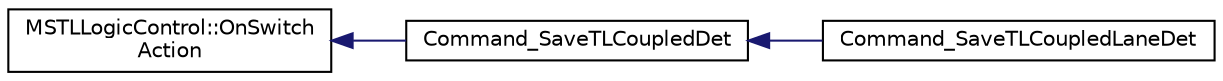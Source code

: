 digraph "Graphical Class Hierarchy"
{
  edge [fontname="Helvetica",fontsize="10",labelfontname="Helvetica",labelfontsize="10"];
  node [fontname="Helvetica",fontsize="10",shape=record];
  rankdir="LR";
  Node0 [label="MSTLLogicControl::OnSwitch\lAction",height=0.2,width=0.4,color="black", fillcolor="white", style="filled",URL="$d2/df0/class_m_s_t_l_logic_control_1_1_on_switch_action.html",tooltip="Base class for things to execute if a tls switches to a new phase. "];
  Node0 -> Node1 [dir="back",color="midnightblue",fontsize="10",style="solid",fontname="Helvetica"];
  Node1 [label="Command_SaveTLCoupledDet",height=0.2,width=0.4,color="black", fillcolor="white", style="filled",URL="$d0/d1a/class_command___save_t_l_coupled_det.html",tooltip="Writes e2 state on each tls switch. "];
  Node1 -> Node2 [dir="back",color="midnightblue",fontsize="10",style="solid",fontname="Helvetica"];
  Node2 [label="Command_SaveTLCoupledLaneDet",height=0.2,width=0.4,color="black", fillcolor="white", style="filled",URL="$de/d3e/class_command___save_t_l_coupled_lane_det.html",tooltip="Writes e2 state of a link for the time the link has yellow/red. "];
}
